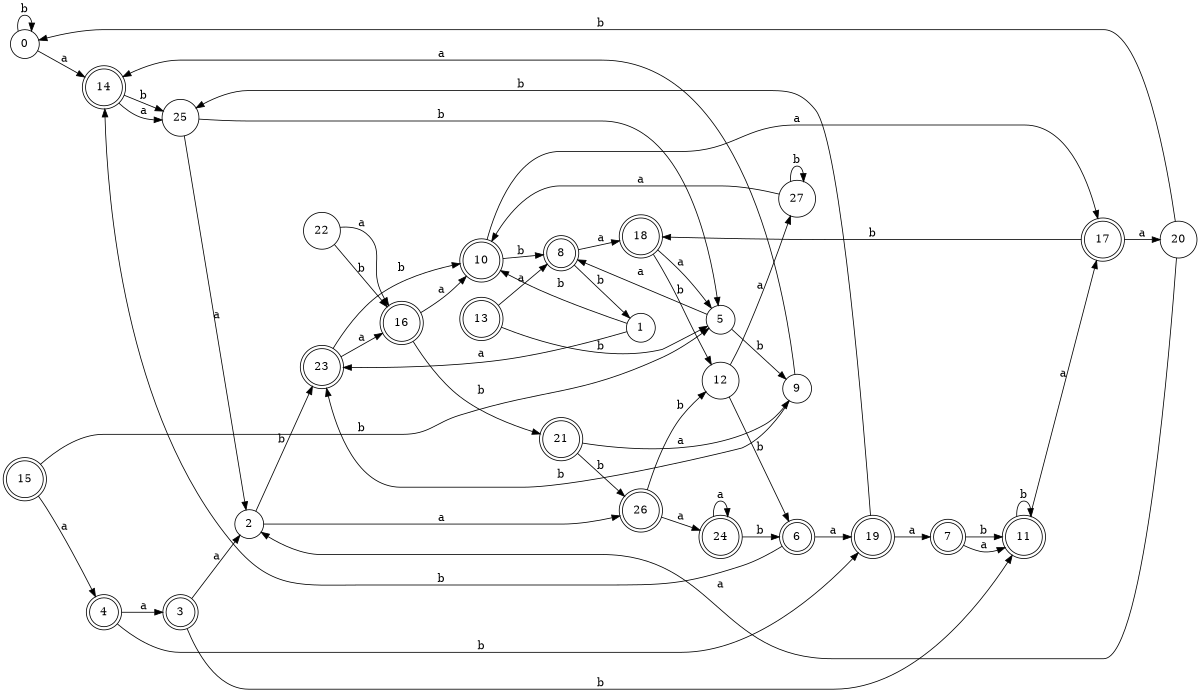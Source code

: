 digraph n23_1 {
__start0 [label="" shape="none"];

rankdir=LR;
size="8,5";

s0 [style="filled", color="black", fillcolor="white" shape="circle", label="0"];
s1 [style="filled", color="black", fillcolor="white" shape="circle", label="1"];
s2 [style="filled", color="black", fillcolor="white" shape="circle", label="2"];
s3 [style="rounded,filled", color="black", fillcolor="white" shape="doublecircle", label="3"];
s4 [style="rounded,filled", color="black", fillcolor="white" shape="doublecircle", label="4"];
s5 [style="filled", color="black", fillcolor="white" shape="circle", label="5"];
s6 [style="rounded,filled", color="black", fillcolor="white" shape="doublecircle", label="6"];
s7 [style="rounded,filled", color="black", fillcolor="white" shape="doublecircle", label="7"];
s8 [style="rounded,filled", color="black", fillcolor="white" shape="doublecircle", label="8"];
s9 [style="filled", color="black", fillcolor="white" shape="circle", label="9"];
s10 [style="rounded,filled", color="black", fillcolor="white" shape="doublecircle", label="10"];
s11 [style="rounded,filled", color="black", fillcolor="white" shape="doublecircle", label="11"];
s12 [style="filled", color="black", fillcolor="white" shape="circle", label="12"];
s13 [style="rounded,filled", color="black", fillcolor="white" shape="doublecircle", label="13"];
s14 [style="rounded,filled", color="black", fillcolor="white" shape="doublecircle", label="14"];
s15 [style="rounded,filled", color="black", fillcolor="white" shape="doublecircle", label="15"];
s16 [style="rounded,filled", color="black", fillcolor="white" shape="doublecircle", label="16"];
s17 [style="rounded,filled", color="black", fillcolor="white" shape="doublecircle", label="17"];
s18 [style="rounded,filled", color="black", fillcolor="white" shape="doublecircle", label="18"];
s19 [style="rounded,filled", color="black", fillcolor="white" shape="doublecircle", label="19"];
s20 [style="filled", color="black", fillcolor="white" shape="circle", label="20"];
s21 [style="rounded,filled", color="black", fillcolor="white" shape="doublecircle", label="21"];
s22 [style="filled", color="black", fillcolor="white" shape="circle", label="22"];
s23 [style="rounded,filled", color="black", fillcolor="white" shape="doublecircle", label="23"];
s24 [style="rounded,filled", color="black", fillcolor="white" shape="doublecircle", label="24"];
s25 [style="filled", color="black", fillcolor="white" shape="circle", label="25"];
s26 [style="rounded,filled", color="black", fillcolor="white" shape="doublecircle", label="26"];
s27 [style="filled", color="black", fillcolor="white" shape="circle", label="27"];
s0 -> s14 [label="a"];
s0 -> s0 [label="b"];
s1 -> s23 [label="a"];
s1 -> s10 [label="b"];
s2 -> s26 [label="a"];
s2 -> s23 [label="b"];
s3 -> s2 [label="a"];
s3 -> s11 [label="b"];
s4 -> s3 [label="a"];
s4 -> s19 [label="b"];
s5 -> s8 [label="a"];
s5 -> s9 [label="b"];
s6 -> s19 [label="a"];
s6 -> s14 [label="b"];
s7 -> s11 [label="a"];
s7 -> s11 [label="b"];
s8 -> s18 [label="a"];
s8 -> s1 [label="b"];
s9 -> s14 [label="a"];
s9 -> s23 [label="b"];
s10 -> s17 [label="a"];
s10 -> s8 [label="b"];
s11 -> s17 [label="a"];
s11 -> s11 [label="b"];
s12 -> s27 [label="a"];
s12 -> s6 [label="b"];
s13 -> s8 [label="a"];
s13 -> s5 [label="b"];
s14 -> s25 [label="a"];
s14 -> s25 [label="b"];
s15 -> s4 [label="a"];
s15 -> s5 [label="b"];
s16 -> s10 [label="a"];
s16 -> s21 [label="b"];
s17 -> s20 [label="a"];
s17 -> s18 [label="b"];
s18 -> s5 [label="a"];
s18 -> s12 [label="b"];
s19 -> s7 [label="a"];
s19 -> s25 [label="b"];
s20 -> s2 [label="a"];
s20 -> s0 [label="b"];
s21 -> s9 [label="a"];
s21 -> s26 [label="b"];
s22 -> s16 [label="a"];
s22 -> s16 [label="b"];
s23 -> s16 [label="a"];
s23 -> s10 [label="b"];
s24 -> s24 [label="a"];
s24 -> s6 [label="b"];
s25 -> s2 [label="a"];
s25 -> s5 [label="b"];
s26 -> s24 [label="a"];
s26 -> s12 [label="b"];
s27 -> s10 [label="a"];
s27 -> s27 [label="b"];

}